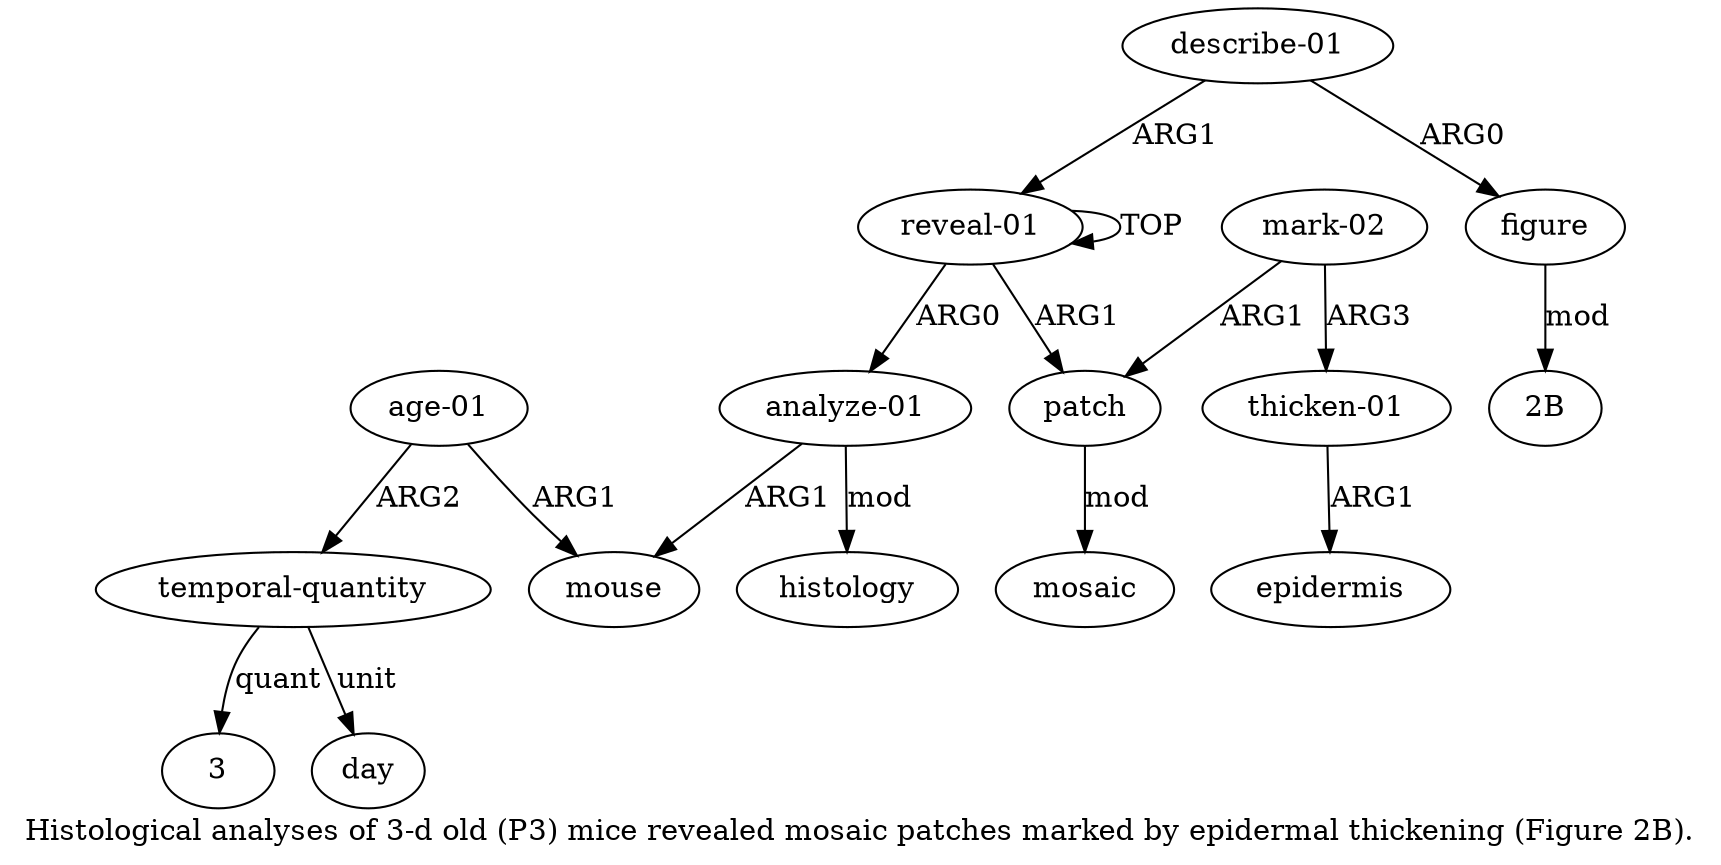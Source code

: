 digraph  {
	graph [label="Histological analyses of 3-d old (P3) mice revealed mosaic patches marked by epidermal thickening (Figure 2B)."];
	node [label="\N"];
	"a4 3"	 [color=black,
		gold_ind=-1,
		gold_label=3,
		label=3,
		test_ind=-1,
		test_label=3];
	a11	 [color=black,
		gold_ind=11,
		gold_label=epidermis,
		label=epidermis,
		test_ind=11,
		test_label=epidermis];
	a10	 [color=black,
		gold_ind=10,
		gold_label="thicken-01",
		label="thicken-01",
		test_ind=10,
		test_label="thicken-01"];
	a10 -> a11 [key=0,
	color=black,
	gold_label=ARG1,
	label=ARG1,
	test_label=ARG1];
a13 [color=black,
	gold_ind=13,
	gold_label=figure,
	label=figure,
	test_ind=13,
	test_label=figure];
"a13 2B" [color=black,
	gold_ind=-1,
	gold_label="2B",
	label="2B",
	test_ind=-1,
	test_label="2B"];
a13 -> "a13 2B" [key=0,
color=black,
gold_label=mod,
label=mod,
test_label=mod];
a12 [color=black,
gold_ind=12,
gold_label="describe-01",
label="describe-01",
test_ind=12,
test_label="describe-01"];
a12 -> a13 [key=0,
color=black,
gold_label=ARG0,
label=ARG0,
test_label=ARG0];
a0 [color=black,
gold_ind=0,
gold_label="reveal-01",
label="reveal-01",
test_ind=0,
test_label="reveal-01"];
a12 -> a0 [key=0,
color=black,
gold_label=ARG1,
label=ARG1,
test_label=ARG1];
a1 [color=black,
gold_ind=1,
gold_label="analyze-01",
label="analyze-01",
test_ind=1,
test_label="analyze-01"];
a2 [color=black,
gold_ind=2,
gold_label=mouse,
label=mouse,
test_ind=2,
test_label=mouse];
a1 -> a2 [key=0,
color=black,
gold_label=ARG1,
label=ARG1,
test_label=ARG1];
a6 [color=black,
gold_ind=6,
gold_label=histology,
label=histology,
test_ind=6,
test_label=histology];
a1 -> a6 [key=0,
color=black,
gold_label=mod,
label=mod,
test_label=mod];
a0 -> a1 [key=0,
color=black,
gold_label=ARG0,
label=ARG0,
test_label=ARG0];
a0 -> a0 [key=0,
color=black,
gold_label=TOP,
label=TOP,
test_label=TOP];
a7 [color=black,
gold_ind=7,
gold_label=patch,
label=patch,
test_ind=7,
test_label=patch];
a0 -> a7 [key=0,
color=black,
gold_label=ARG1,
label=ARG1,
test_label=ARG1];
a3 [color=black,
gold_ind=3,
gold_label="age-01",
label="age-01",
test_ind=3,
test_label="age-01"];
a3 -> a2 [key=0,
color=black,
gold_label=ARG1,
label=ARG1,
test_label=ARG1];
a4 [color=black,
gold_ind=4,
gold_label="temporal-quantity",
label="temporal-quantity",
test_ind=4,
test_label="temporal-quantity"];
a3 -> a4 [key=0,
color=black,
gold_label=ARG2,
label=ARG2,
test_label=ARG2];
a5 [color=black,
gold_ind=5,
gold_label=day,
label=day,
test_ind=5,
test_label=day];
a4 -> "a4 3" [key=0,
color=black,
gold_label=quant,
label=quant,
test_label=quant];
a4 -> a5 [key=0,
color=black,
gold_label=unit,
label=unit,
test_label=unit];
a8 [color=black,
gold_ind=8,
gold_label=mosaic,
label=mosaic,
test_ind=8,
test_label=mosaic];
a7 -> a8 [key=0,
color=black,
gold_label=mod,
label=mod,
test_label=mod];
a9 [color=black,
gold_ind=9,
gold_label="mark-02",
label="mark-02",
test_ind=9,
test_label="mark-02"];
a9 -> a10 [key=0,
color=black,
gold_label=ARG3,
label=ARG3,
test_label=ARG3];
a9 -> a7 [key=0,
color=black,
gold_label=ARG1,
label=ARG1,
test_label=ARG1];
}
